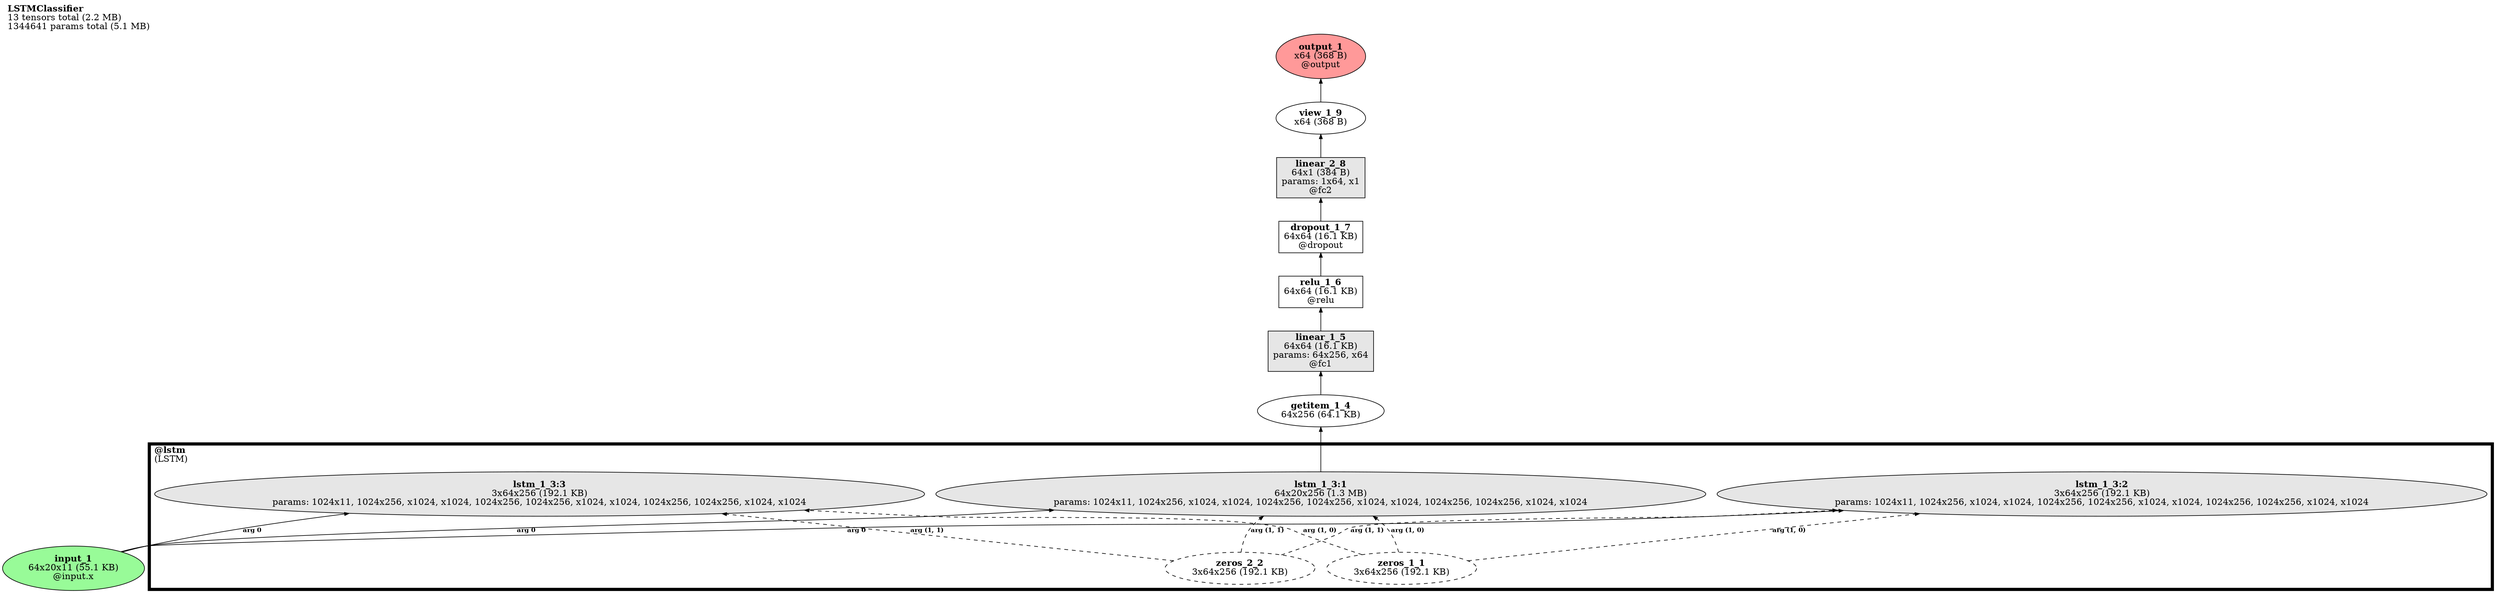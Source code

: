 // Computational graph for the feedforward sweep
digraph LSTMClassifier {
	graph [label=<<B>LSTMClassifier</B><br align='left'/>13 tensors total (2.2 MB)<br align='left'/>1344641 params total (5.1 MB)<br align='left'/>> labeljust=left labelloc=t ordering=out rankdir=BT]
	node [ordering=out]
	input_1 [label=<<b>input_1</b><br/>64x20x11 (55.1 KB)<br/>@input.x> color=black fillcolor="#98FB98" fontcolor=black ordering=out shape=oval style="filled,solid"]
	input_1 -> lstm_1_3pass1 [label=<<FONT POINT-SIZE='10'><b>arg 0</b></FONT>> arrowsize=.7 color=black fontcolor=black labelfontsize=8 style=solid]
	input_1 -> lstm_1_3pass2 [label=<<FONT POINT-SIZE='10'><b>arg 0</b></FONT>> arrowsize=.7 color=black fontcolor=black labelfontsize=8 style=solid]
	input_1 -> lstm_1_3pass3 [label=<<FONT POINT-SIZE='10'><b>arg 0</b></FONT>> arrowsize=.7 color=black fontcolor=black labelfontsize=8 style=solid]
	zeros_1_1 [label=<<b>zeros_1_1</b><br/>3x64x256 (192.1 KB)> color=black fillcolor=white fontcolor=black ordering=out shape=oval style="filled,dashed"]
	zeros_2_2 [label=<<b>zeros_2_2</b><br/>3x64x256 (192.1 KB)> color=black fillcolor=white fontcolor=black ordering=out shape=oval style="filled,dashed"]
	lstm_1_3pass1 [label=<<b>lstm_1_3:1</b><br/>64x20x256 (1.3 MB)<br/>params: 1024x11, 1024x256, x1024, x1024, 1024x256, 1024x256, x1024, x1024, 1024x256, 1024x256, x1024, x1024> color=black fillcolor="#E6E6E6" fontcolor=black ordering=out shape=oval style="filled,solid"]
	lstm_1_3pass1 -> getitem_1_4 [arrowsize=.7 color=black fontcolor=black labelfontsize=8 style=solid]
	lstm_1_3pass2 [label=<<b>lstm_1_3:2</b><br/>3x64x256 (192.1 KB)<br/>params: 1024x11, 1024x256, x1024, x1024, 1024x256, 1024x256, x1024, x1024, 1024x256, 1024x256, x1024, x1024> color=black fillcolor="#E6E6E6" fontcolor=black ordering=out shape=oval style="filled,solid"]
	lstm_1_3pass3 [label=<<b>lstm_1_3:3</b><br/>3x64x256 (192.1 KB)<br/>params: 1024x11, 1024x256, x1024, x1024, 1024x256, 1024x256, x1024, x1024, 1024x256, 1024x256, x1024, x1024> color=black fillcolor="#E6E6E6" fontcolor=black ordering=out shape=oval style="filled,solid"]
	getitem_1_4 [label=<<b>getitem_1_4</b><br/>64x256 (64.1 KB)> color=black fillcolor=white fontcolor=black ordering=out shape=oval style="filled,solid"]
	getitem_1_4 -> linear_1_5 [arrowsize=.7 color=black fontcolor=black labelfontsize=8 style=solid]
	linear_1_5 [label=<<b>linear_1_5</b><br/>64x64 (16.1 KB)<br/>params: 64x256, x64<br/>@fc1> color=black fillcolor="#E6E6E6" fontcolor=black ordering=out shape=box style="filled,solid"]
	linear_1_5 -> relu_1_6 [arrowsize=.7 color=black fontcolor=black labelfontsize=8 style=solid]
	relu_1_6 [label=<<b>relu_1_6</b><br/>64x64 (16.1 KB)<br/>@relu> color=black fillcolor=white fontcolor=black ordering=out shape=box style="filled,solid"]
	relu_1_6 -> dropout_1_7 [arrowsize=.7 color=black fontcolor=black labelfontsize=8 style=solid]
	dropout_1_7 [label=<<b>dropout_1_7</b><br/>64x64 (16.1 KB)<br/>@dropout> color=black fillcolor=white fontcolor=black ordering=out shape=box style="filled,solid"]
	dropout_1_7 -> linear_2_8 [arrowsize=.7 color=black fontcolor=black labelfontsize=8 style=solid]
	linear_2_8 [label=<<b>linear_2_8</b><br/>64x1 (384 B)<br/>params: 1x64, x1<br/>@fc2> color=black fillcolor="#E6E6E6" fontcolor=black ordering=out shape=box style="filled,solid"]
	linear_2_8 -> view_1_9 [arrowsize=.7 color=black fontcolor=black labelfontsize=8 style=solid]
	view_1_9 [label=<<b>view_1_9</b><br/>x64 (368 B)> color=black fillcolor=white fontcolor=black ordering=out shape=oval style="filled,solid"]
	view_1_9 -> output_1 [arrowsize=.7 color=black fontcolor=black labelfontsize=8 style=solid]
	output_1 [label=<<b>output_1</b><br/>x64 (368 B)<br/>@output> color=black fillcolor="#ff9999" fontcolor=black ordering=out shape=oval style="filled,solid"]
	{
		rank=sink
		output_1
	}
	subgraph cluster_lstm_pass1 {
		fillcolor=white label=<<B>@lstm</B><br align='left'/>(LSTM)<br align='left'/>> labelloc=b penwidth=5.0 style="filled,solid"
		zeros_1_1 -> lstm_1_3pass1 [label=<<FONT POINT-SIZE='10'><b>arg (1, 0)</b></FONT>> arrowsize=.7 color=black fontcolor=black labelfontsize=8 style=dashed]
		zeros_1_1 -> lstm_1_3pass2 [label=<<FONT POINT-SIZE='10'><b>arg (1, 0)</b></FONT>> arrowsize=.7 color=black fontcolor=black labelfontsize=8 style=dashed]
		zeros_1_1 -> lstm_1_3pass3 [label=<<FONT POINT-SIZE='10'><b>arg (1, 0)</b></FONT>> arrowsize=.7 color=black fontcolor=black labelfontsize=8 style=dashed]
		zeros_2_2 -> lstm_1_3pass1 [label=<<FONT POINT-SIZE='10'><b>arg (1, 1)</b></FONT>> arrowsize=.7 color=black fontcolor=black labelfontsize=8 style=dashed]
		zeros_2_2 -> lstm_1_3pass2 [label=<<FONT POINT-SIZE='10'><b>arg (1, 1)</b></FONT>> arrowsize=.7 color=black fontcolor=black labelfontsize=8 style=dashed]
		zeros_2_2 -> lstm_1_3pass3 [label=<<FONT POINT-SIZE='10'><b>arg (1, 1)</b></FONT>> arrowsize=.7 color=black fontcolor=black labelfontsize=8 style=dashed]
	}
	subgraph cluster_fc1_pass1 {
		fillcolor=white label=<<B>@fc1</B><br align='left'/>(Linear)<br align='left'/>> labelloc=b penwidth=5.0 style="filled,dashed"
	}
	subgraph cluster_relu_pass1 {
		fillcolor=white label=<<B>@relu</B><br align='left'/>(ReLU)<br align='left'/>> labelloc=b penwidth=5.0 style="filled,dashed"
	}
	subgraph cluster_dropout_pass1 {
		fillcolor=white label=<<B>@dropout</B><br align='left'/>(Dropout)<br align='left'/>> labelloc=b penwidth=5.0 style="filled,dashed"
	}
	subgraph cluster_fc2_pass1 {
		fillcolor=white label=<<B>@fc2</B><br align='left'/>(Linear)<br align='left'/>> labelloc=b penwidth=5.0 style="filled,dashed"
	}
}
